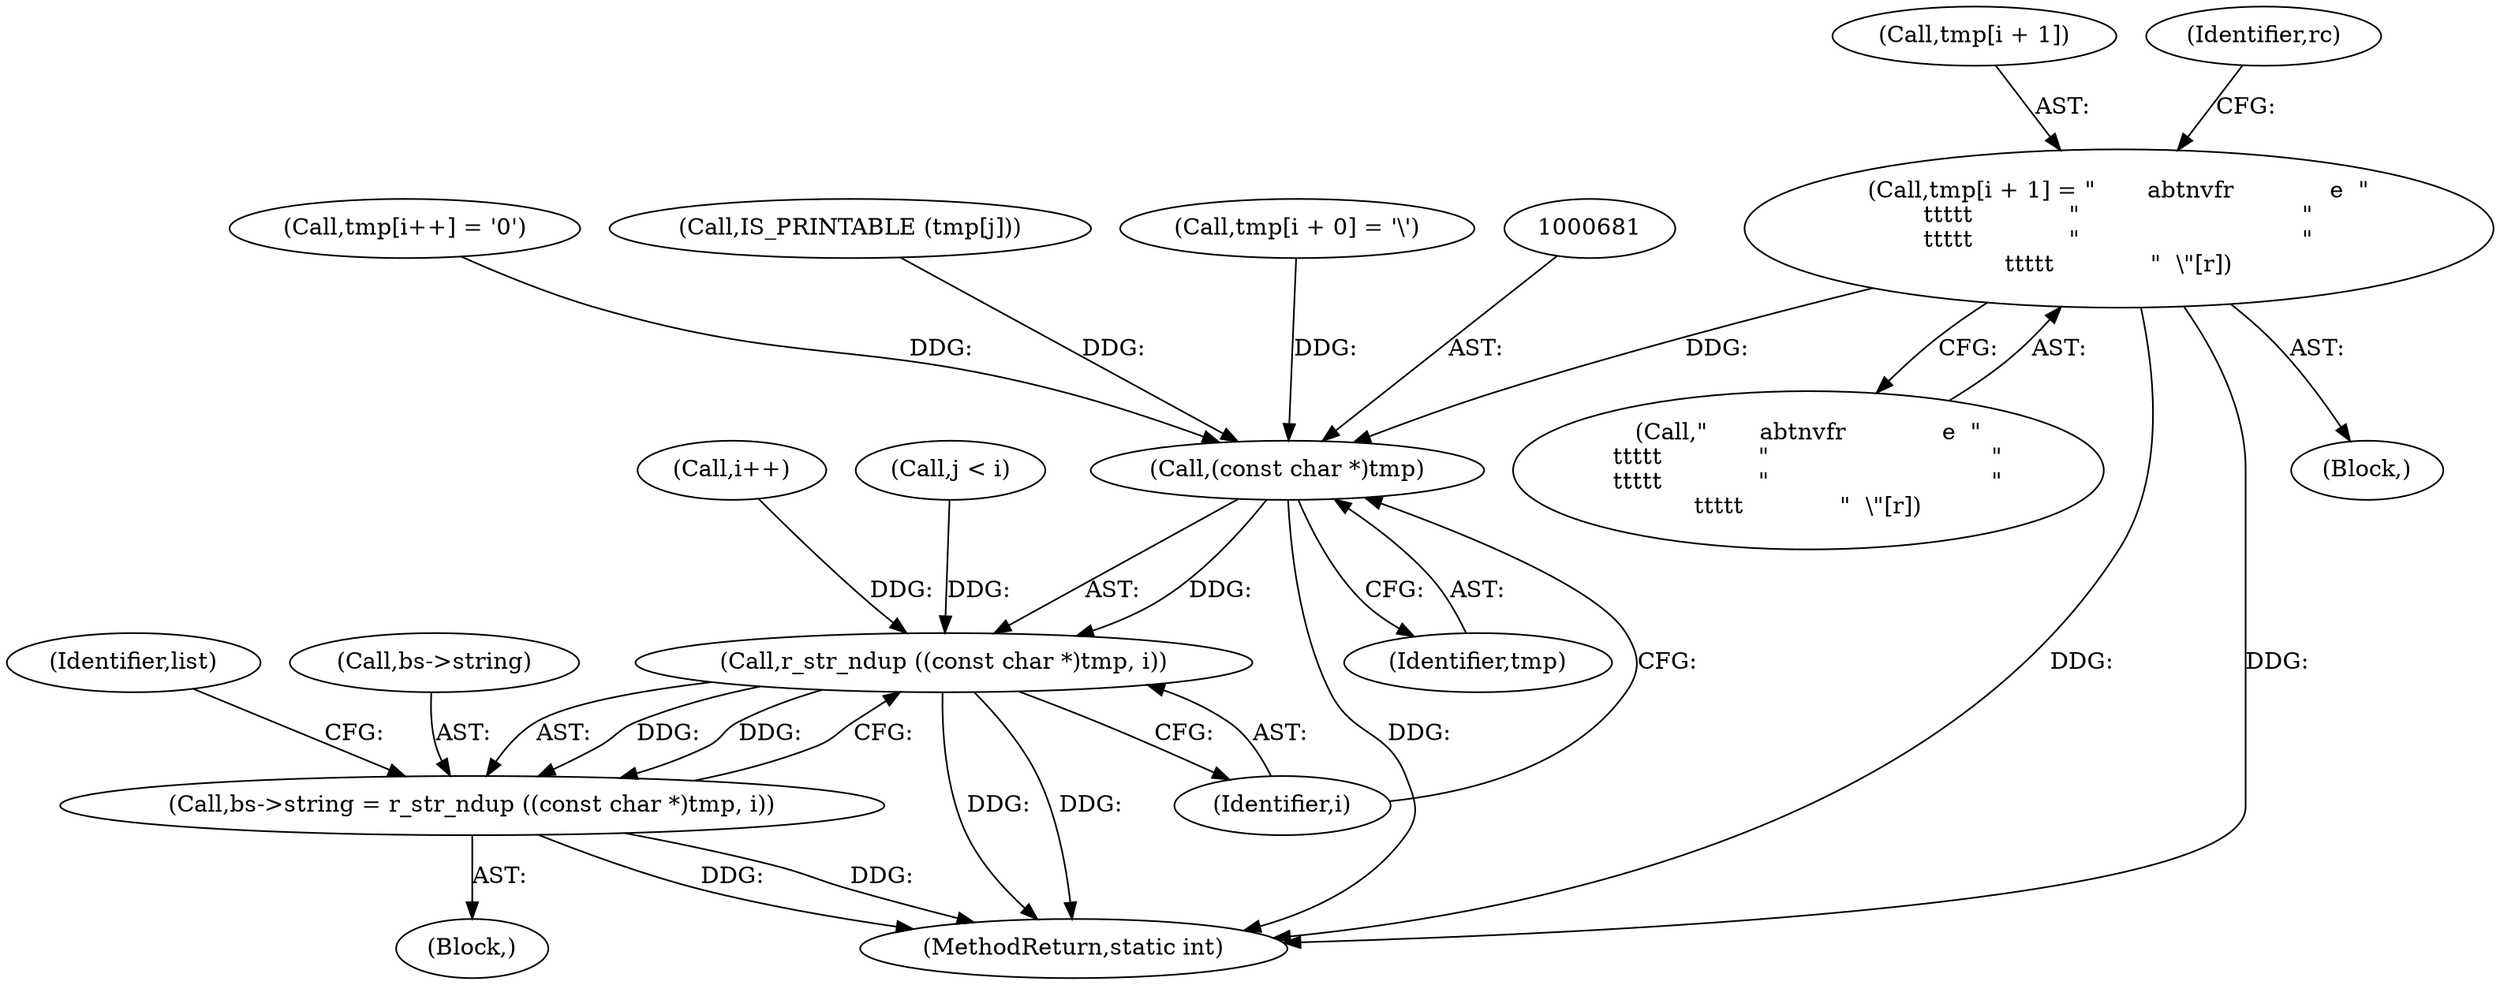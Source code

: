 digraph "0_radare2_3fcf41ed96ffa25b38029449520c8d0a198745f3@array" {
"1000486" [label="(Call,tmp[i + 1] = \"       abtnvfr             e  \"\n\t\t\t\t\t             \"                              \"\n\t\t\t\t\t             \"                              \"\n\t\t\t\t\t             \"  \\\"[r])"];
"1000680" [label="(Call,(const char *)tmp)"];
"1000679" [label="(Call,r_str_ndup ((const char *)tmp, i))"];
"1000675" [label="(Call,bs->string = r_str_ndup ((const char *)tmp, i))"];
"1000509" [label="(Call,i++)"];
"1000492" [label="(Call,\"       abtnvfr             e  \"\n\t\t\t\t\t             \"                              \"\n\t\t\t\t\t             \"                              \"\n\t\t\t\t\t             \"  \\\"[r])"];
"1000679" [label="(Call,r_str_ndup ((const char *)tmp, i))"];
"1000680" [label="(Call,(const char *)tmp)"];
"1000685" [label="(Identifier,list)"];
"1000701" [label="(MethodReturn,static int)"];
"1000487" [label="(Call,tmp[i + 1])"];
"1000478" [label="(Block,)"];
"1000675" [label="(Call,bs->string = r_str_ndup ((const char *)tmp, i))"];
"1000682" [label="(Identifier,tmp)"];
"1000683" [label="(Identifier,i)"];
"1000506" [label="(Call,tmp[i++] = '\0')"];
"1000527" [label="(Call,j < i)"];
"1000486" [label="(Call,tmp[i + 1] = \"       abtnvfr             e  \"\n\t\t\t\t\t             \"                              \"\n\t\t\t\t\t             \"                              \"\n\t\t\t\t\t             \"  \\\"[r])"];
"1000499" [label="(Identifier,rc)"];
"1000676" [label="(Call,bs->string)"];
"1000516" [label="(Block,)"];
"1000554" [label="(Call,IS_PRINTABLE (tmp[j]))"];
"1000479" [label="(Call,tmp[i + 0] = '\\')"];
"1000486" -> "1000478"  [label="AST: "];
"1000486" -> "1000492"  [label="CFG: "];
"1000487" -> "1000486"  [label="AST: "];
"1000492" -> "1000486"  [label="AST: "];
"1000499" -> "1000486"  [label="CFG: "];
"1000486" -> "1000701"  [label="DDG: "];
"1000486" -> "1000701"  [label="DDG: "];
"1000486" -> "1000680"  [label="DDG: "];
"1000680" -> "1000679"  [label="AST: "];
"1000680" -> "1000682"  [label="CFG: "];
"1000681" -> "1000680"  [label="AST: "];
"1000682" -> "1000680"  [label="AST: "];
"1000683" -> "1000680"  [label="CFG: "];
"1000680" -> "1000701"  [label="DDG: "];
"1000680" -> "1000679"  [label="DDG: "];
"1000506" -> "1000680"  [label="DDG: "];
"1000479" -> "1000680"  [label="DDG: "];
"1000554" -> "1000680"  [label="DDG: "];
"1000679" -> "1000675"  [label="AST: "];
"1000679" -> "1000683"  [label="CFG: "];
"1000683" -> "1000679"  [label="AST: "];
"1000675" -> "1000679"  [label="CFG: "];
"1000679" -> "1000701"  [label="DDG: "];
"1000679" -> "1000701"  [label="DDG: "];
"1000679" -> "1000675"  [label="DDG: "];
"1000679" -> "1000675"  [label="DDG: "];
"1000527" -> "1000679"  [label="DDG: "];
"1000509" -> "1000679"  [label="DDG: "];
"1000675" -> "1000516"  [label="AST: "];
"1000676" -> "1000675"  [label="AST: "];
"1000685" -> "1000675"  [label="CFG: "];
"1000675" -> "1000701"  [label="DDG: "];
"1000675" -> "1000701"  [label="DDG: "];
}
